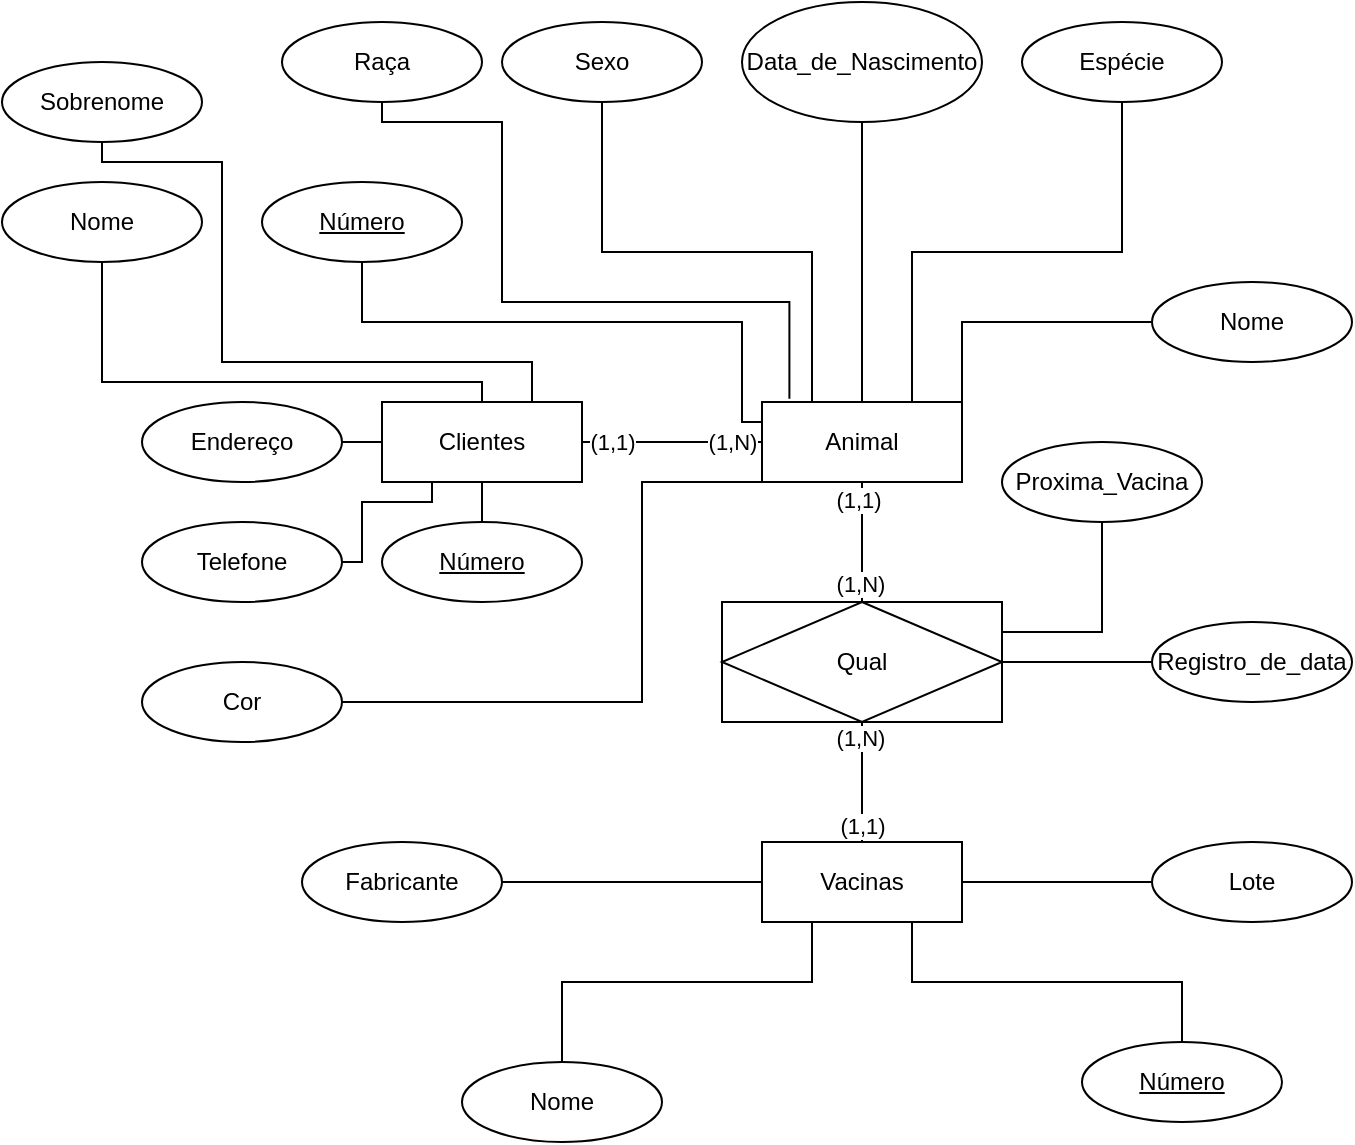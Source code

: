 <mxfile version="15.5.6" type="github">
  <diagram id="OfaU-4QBQ7z74oPHC75n" name="Page-1">
    <mxGraphModel dx="599" dy="342" grid="1" gridSize="10" guides="1" tooltips="1" connect="1" arrows="1" fold="1" page="1" pageScale="1" pageWidth="1169" pageHeight="827" math="0" shadow="0">
      <root>
        <mxCell id="0" />
        <mxCell id="1" parent="0" />
        <mxCell id="XUh88vk4pK_r7VHz1ewa-33" style="edgeStyle=orthogonalEdgeStyle;rounded=0;orthogonalLoop=1;jettySize=auto;html=1;exitX=0.75;exitY=0;exitDx=0;exitDy=0;entryX=0.5;entryY=1;entryDx=0;entryDy=0;endArrow=none;endFill=0;" edge="1" parent="1" source="XUh88vk4pK_r7VHz1ewa-2" target="XUh88vk4pK_r7VHz1ewa-32">
          <mxGeometry relative="1" as="geometry" />
        </mxCell>
        <mxCell id="XUh88vk4pK_r7VHz1ewa-35" style="edgeStyle=orthogonalEdgeStyle;rounded=0;orthogonalLoop=1;jettySize=auto;html=1;exitX=0.137;exitY=-0.041;exitDx=0;exitDy=0;entryX=0.5;entryY=1;entryDx=0;entryDy=0;endArrow=none;endFill=0;exitPerimeter=0;" edge="1" parent="1" source="XUh88vk4pK_r7VHz1ewa-2" target="XUh88vk4pK_r7VHz1ewa-34">
          <mxGeometry relative="1" as="geometry">
            <Array as="points">
              <mxPoint x="404" y="190" />
              <mxPoint x="260" y="190" />
              <mxPoint x="260" y="100" />
              <mxPoint x="200" y="100" />
            </Array>
          </mxGeometry>
        </mxCell>
        <mxCell id="XUh88vk4pK_r7VHz1ewa-38" style="edgeStyle=orthogonalEdgeStyle;rounded=0;orthogonalLoop=1;jettySize=auto;html=1;exitX=0;exitY=0.25;exitDx=0;exitDy=0;entryX=0.5;entryY=1;entryDx=0;entryDy=0;endArrow=none;endFill=0;" edge="1" parent="1" source="XUh88vk4pK_r7VHz1ewa-2" target="XUh88vk4pK_r7VHz1ewa-37">
          <mxGeometry relative="1" as="geometry">
            <Array as="points">
              <mxPoint x="380" y="250" />
              <mxPoint x="380" y="200" />
              <mxPoint x="190" y="200" />
            </Array>
          </mxGeometry>
        </mxCell>
        <mxCell id="XUh88vk4pK_r7VHz1ewa-2" value="Animal" style="whiteSpace=wrap;html=1;align=center;" vertex="1" parent="1">
          <mxGeometry x="390" y="240" width="100" height="40" as="geometry" />
        </mxCell>
        <mxCell id="XUh88vk4pK_r7VHz1ewa-24" style="edgeStyle=orthogonalEdgeStyle;rounded=0;orthogonalLoop=1;jettySize=auto;html=1;exitX=0;exitY=0.5;exitDx=0;exitDy=0;entryX=1;entryY=0;entryDx=0;entryDy=0;endArrow=none;endFill=0;" edge="1" parent="1" source="XUh88vk4pK_r7VHz1ewa-3" target="XUh88vk4pK_r7VHz1ewa-2">
          <mxGeometry relative="1" as="geometry" />
        </mxCell>
        <mxCell id="XUh88vk4pK_r7VHz1ewa-3" value="Nome" style="ellipse;whiteSpace=wrap;html=1;align=center;" vertex="1" parent="1">
          <mxGeometry x="585" y="180" width="100" height="40" as="geometry" />
        </mxCell>
        <mxCell id="XUh88vk4pK_r7VHz1ewa-13" style="edgeStyle=orthogonalEdgeStyle;rounded=0;orthogonalLoop=1;jettySize=auto;html=1;exitX=0.5;exitY=1;exitDx=0;exitDy=0;entryX=0.5;entryY=0;entryDx=0;entryDy=0;endArrow=none;endFill=0;" edge="1" parent="1" source="XUh88vk4pK_r7VHz1ewa-4" target="XUh88vk4pK_r7VHz1ewa-7">
          <mxGeometry relative="1" as="geometry" />
        </mxCell>
        <mxCell id="XUh88vk4pK_r7VHz1ewa-18" value="(1,N)" style="edgeLabel;html=1;align=center;verticalAlign=middle;resizable=0;points=[];" vertex="1" connectable="0" parent="XUh88vk4pK_r7VHz1ewa-13">
          <mxGeometry x="-0.74" y="-1" relative="1" as="geometry">
            <mxPoint as="offset" />
          </mxGeometry>
        </mxCell>
        <mxCell id="XUh88vk4pK_r7VHz1ewa-19" value="(1,1)" style="edgeLabel;html=1;align=center;verticalAlign=middle;resizable=0;points=[];" vertex="1" connectable="0" parent="XUh88vk4pK_r7VHz1ewa-13">
          <mxGeometry x="0.737" relative="1" as="geometry">
            <mxPoint as="offset" />
          </mxGeometry>
        </mxCell>
        <mxCell id="XUh88vk4pK_r7VHz1ewa-14" style="edgeStyle=orthogonalEdgeStyle;rounded=0;orthogonalLoop=1;jettySize=auto;html=1;exitX=0.5;exitY=0;exitDx=0;exitDy=0;entryX=0.5;entryY=1;entryDx=0;entryDy=0;endArrow=none;endFill=0;" edge="1" parent="1" source="XUh88vk4pK_r7VHz1ewa-4" target="XUh88vk4pK_r7VHz1ewa-2">
          <mxGeometry relative="1" as="geometry" />
        </mxCell>
        <mxCell id="XUh88vk4pK_r7VHz1ewa-16" value="(1,N)" style="edgeLabel;html=1;align=center;verticalAlign=middle;resizable=0;points=[];" vertex="1" connectable="0" parent="XUh88vk4pK_r7VHz1ewa-14">
          <mxGeometry x="-0.705" y="1" relative="1" as="geometry">
            <mxPoint as="offset" />
          </mxGeometry>
        </mxCell>
        <mxCell id="XUh88vk4pK_r7VHz1ewa-17" value="(1,1)" style="edgeLabel;html=1;align=center;verticalAlign=middle;resizable=0;points=[];" vertex="1" connectable="0" parent="XUh88vk4pK_r7VHz1ewa-14">
          <mxGeometry x="0.708" y="2" relative="1" as="geometry">
            <mxPoint as="offset" />
          </mxGeometry>
        </mxCell>
        <mxCell id="XUh88vk4pK_r7VHz1ewa-21" style="edgeStyle=orthogonalEdgeStyle;rounded=0;orthogonalLoop=1;jettySize=auto;html=1;exitX=1;exitY=0.5;exitDx=0;exitDy=0;entryX=0;entryY=0.5;entryDx=0;entryDy=0;endArrow=none;endFill=0;" edge="1" parent="1" source="XUh88vk4pK_r7VHz1ewa-4" target="XUh88vk4pK_r7VHz1ewa-20">
          <mxGeometry relative="1" as="geometry" />
        </mxCell>
        <mxCell id="XUh88vk4pK_r7VHz1ewa-60" style="edgeStyle=orthogonalEdgeStyle;rounded=0;orthogonalLoop=1;jettySize=auto;html=1;exitX=1;exitY=0.25;exitDx=0;exitDy=0;entryX=0.5;entryY=1;entryDx=0;entryDy=0;endArrow=none;endFill=0;" edge="1" parent="1" source="XUh88vk4pK_r7VHz1ewa-4" target="XUh88vk4pK_r7VHz1ewa-22">
          <mxGeometry relative="1" as="geometry" />
        </mxCell>
        <mxCell id="XUh88vk4pK_r7VHz1ewa-4" value="Qual" style="shape=associativeEntity;whiteSpace=wrap;html=1;align=center;" vertex="1" parent="1">
          <mxGeometry x="370" y="340" width="140" height="60" as="geometry" />
        </mxCell>
        <mxCell id="XUh88vk4pK_r7VHz1ewa-8" style="edgeStyle=orthogonalEdgeStyle;rounded=0;orthogonalLoop=1;jettySize=auto;html=1;exitX=1;exitY=0.5;exitDx=0;exitDy=0;endArrow=none;endFill=0;" edge="1" parent="1" source="XUh88vk4pK_r7VHz1ewa-6" target="XUh88vk4pK_r7VHz1ewa-2">
          <mxGeometry relative="1" as="geometry" />
        </mxCell>
        <mxCell id="XUh88vk4pK_r7VHz1ewa-11" value="(1,1)" style="edgeLabel;html=1;align=center;verticalAlign=middle;resizable=0;points=[];" vertex="1" connectable="0" parent="XUh88vk4pK_r7VHz1ewa-8">
          <mxGeometry x="-0.665" relative="1" as="geometry">
            <mxPoint as="offset" />
          </mxGeometry>
        </mxCell>
        <mxCell id="XUh88vk4pK_r7VHz1ewa-12" value="(1,N)" style="edgeLabel;html=1;align=center;verticalAlign=middle;resizable=0;points=[];" vertex="1" connectable="0" parent="XUh88vk4pK_r7VHz1ewa-8">
          <mxGeometry x="0.669" y="-2" relative="1" as="geometry">
            <mxPoint y="-2" as="offset" />
          </mxGeometry>
        </mxCell>
        <mxCell id="XUh88vk4pK_r7VHz1ewa-44" style="edgeStyle=orthogonalEdgeStyle;rounded=0;orthogonalLoop=1;jettySize=auto;html=1;exitX=0;exitY=0.5;exitDx=0;exitDy=0;entryX=1;entryY=0.5;entryDx=0;entryDy=0;endArrow=none;endFill=0;" edge="1" parent="1" source="XUh88vk4pK_r7VHz1ewa-6" target="XUh88vk4pK_r7VHz1ewa-43">
          <mxGeometry relative="1" as="geometry" />
        </mxCell>
        <mxCell id="XUh88vk4pK_r7VHz1ewa-59" style="edgeStyle=orthogonalEdgeStyle;rounded=0;orthogonalLoop=1;jettySize=auto;html=1;exitX=0.5;exitY=1;exitDx=0;exitDy=0;entryX=0.5;entryY=0;entryDx=0;entryDy=0;endArrow=none;endFill=0;" edge="1" parent="1" source="XUh88vk4pK_r7VHz1ewa-6" target="XUh88vk4pK_r7VHz1ewa-58">
          <mxGeometry relative="1" as="geometry" />
        </mxCell>
        <mxCell id="XUh88vk4pK_r7VHz1ewa-67" style="edgeStyle=orthogonalEdgeStyle;rounded=0;orthogonalLoop=1;jettySize=auto;html=1;exitX=0.25;exitY=1;exitDx=0;exitDy=0;entryX=1;entryY=0.5;entryDx=0;entryDy=0;endArrow=none;endFill=0;" edge="1" parent="1" source="XUh88vk4pK_r7VHz1ewa-6" target="XUh88vk4pK_r7VHz1ewa-66">
          <mxGeometry relative="1" as="geometry">
            <Array as="points">
              <mxPoint x="225" y="290" />
              <mxPoint x="190" y="290" />
              <mxPoint x="190" y="320" />
            </Array>
          </mxGeometry>
        </mxCell>
        <mxCell id="XUh88vk4pK_r7VHz1ewa-70" style="edgeStyle=orthogonalEdgeStyle;rounded=0;orthogonalLoop=1;jettySize=auto;html=1;exitX=0.5;exitY=0;exitDx=0;exitDy=0;entryX=0.5;entryY=1;entryDx=0;entryDy=0;endArrow=none;endFill=0;" edge="1" parent="1" source="XUh88vk4pK_r7VHz1ewa-6" target="XUh88vk4pK_r7VHz1ewa-63">
          <mxGeometry relative="1" as="geometry">
            <Array as="points">
              <mxPoint x="250" y="230" />
              <mxPoint x="60" y="230" />
            </Array>
          </mxGeometry>
        </mxCell>
        <mxCell id="XUh88vk4pK_r7VHz1ewa-74" style="edgeStyle=orthogonalEdgeStyle;rounded=0;orthogonalLoop=1;jettySize=auto;html=1;exitX=0.75;exitY=0;exitDx=0;exitDy=0;entryX=0.5;entryY=1;entryDx=0;entryDy=0;endArrow=none;endFill=0;" edge="1" parent="1" source="XUh88vk4pK_r7VHz1ewa-6" target="XUh88vk4pK_r7VHz1ewa-73">
          <mxGeometry relative="1" as="geometry">
            <Array as="points">
              <mxPoint x="275" y="220" />
              <mxPoint x="120" y="220" />
              <mxPoint x="120" y="120" />
              <mxPoint x="60" y="120" />
            </Array>
          </mxGeometry>
        </mxCell>
        <mxCell id="XUh88vk4pK_r7VHz1ewa-6" value="Clientes" style="whiteSpace=wrap;html=1;align=center;" vertex="1" parent="1">
          <mxGeometry x="200" y="240" width="100" height="40" as="geometry" />
        </mxCell>
        <mxCell id="XUh88vk4pK_r7VHz1ewa-47" style="edgeStyle=orthogonalEdgeStyle;rounded=0;orthogonalLoop=1;jettySize=auto;html=1;exitX=1;exitY=0.5;exitDx=0;exitDy=0;entryX=0;entryY=0.5;entryDx=0;entryDy=0;endArrow=none;endFill=0;" edge="1" parent="1" source="XUh88vk4pK_r7VHz1ewa-7" target="XUh88vk4pK_r7VHz1ewa-46">
          <mxGeometry relative="1" as="geometry" />
        </mxCell>
        <mxCell id="XUh88vk4pK_r7VHz1ewa-49" style="edgeStyle=orthogonalEdgeStyle;rounded=0;orthogonalLoop=1;jettySize=auto;html=1;exitX=0.75;exitY=1;exitDx=0;exitDy=0;entryX=0.5;entryY=0;entryDx=0;entryDy=0;endArrow=none;endFill=0;" edge="1" parent="1" source="XUh88vk4pK_r7VHz1ewa-7" target="XUh88vk4pK_r7VHz1ewa-48">
          <mxGeometry relative="1" as="geometry" />
        </mxCell>
        <mxCell id="XUh88vk4pK_r7VHz1ewa-54" style="edgeStyle=orthogonalEdgeStyle;rounded=0;orthogonalLoop=1;jettySize=auto;html=1;exitX=0.25;exitY=1;exitDx=0;exitDy=0;entryX=0.5;entryY=0;entryDx=0;entryDy=0;endArrow=none;endFill=0;" edge="1" parent="1" source="XUh88vk4pK_r7VHz1ewa-7" target="XUh88vk4pK_r7VHz1ewa-53">
          <mxGeometry relative="1" as="geometry">
            <Array as="points">
              <mxPoint x="415" y="530" />
              <mxPoint x="290" y="530" />
            </Array>
          </mxGeometry>
        </mxCell>
        <mxCell id="XUh88vk4pK_r7VHz1ewa-7" value="Vacinas" style="whiteSpace=wrap;html=1;align=center;" vertex="1" parent="1">
          <mxGeometry x="390" y="460" width="100" height="40" as="geometry" />
        </mxCell>
        <mxCell id="XUh88vk4pK_r7VHz1ewa-20" value="Registro_de_data" style="ellipse;whiteSpace=wrap;html=1;align=center;" vertex="1" parent="1">
          <mxGeometry x="585" y="350" width="100" height="40" as="geometry" />
        </mxCell>
        <mxCell id="XUh88vk4pK_r7VHz1ewa-22" value="Proxima_Vacina" style="ellipse;whiteSpace=wrap;html=1;align=center;" vertex="1" parent="1">
          <mxGeometry x="510" y="260" width="100" height="40" as="geometry" />
        </mxCell>
        <mxCell id="XUh88vk4pK_r7VHz1ewa-26" style="edgeStyle=orthogonalEdgeStyle;rounded=0;orthogonalLoop=1;jettySize=auto;html=1;exitX=0.5;exitY=1;exitDx=0;exitDy=0;endArrow=none;endFill=0;entryX=0.25;entryY=0;entryDx=0;entryDy=0;" edge="1" parent="1" source="XUh88vk4pK_r7VHz1ewa-25" target="XUh88vk4pK_r7VHz1ewa-2">
          <mxGeometry relative="1" as="geometry">
            <mxPoint x="410" y="210" as="targetPoint" />
          </mxGeometry>
        </mxCell>
        <mxCell id="XUh88vk4pK_r7VHz1ewa-25" value="Sexo&lt;span style=&quot;color: rgba(0 , 0 , 0 , 0) ; font-family: monospace ; font-size: 0px&quot;&gt;%3CmxGraphModel%3E%3Croot%3E%3CmxCell%20id%3D%220%22%2F%3E%3CmxCell%20id%3D%221%22%20parent%3D%220%22%2F%3E%3CmxCell%20id%3D%222%22%20value%3D%22Attribute%22%20style%3D%22ellipse%3BwhiteSpace%3Dwrap%3Bhtml%3D1%3Balign%3Dcenter%3B%22%20vertex%3D%221%22%20parent%3D%221%22%3E%3CmxGeometry%20x%3D%22230%22%20y%3D%2290%22%20width%3D%22100%22%20height%3D%2240%22%20as%3D%22geometry%22%2F%3E%3C%2FmxCell%3E%3C%2Froot%3E%3C%2FmxGraphModel%3E&lt;/span&gt;" style="ellipse;whiteSpace=wrap;html=1;align=center;" vertex="1" parent="1">
          <mxGeometry x="260" y="50" width="100" height="40" as="geometry" />
        </mxCell>
        <mxCell id="XUh88vk4pK_r7VHz1ewa-28" style="edgeStyle=orthogonalEdgeStyle;rounded=0;orthogonalLoop=1;jettySize=auto;html=1;exitX=0.5;exitY=0;exitDx=0;exitDy=0;entryX=0.25;entryY=0;entryDx=0;entryDy=0;endArrow=none;endFill=0;" edge="1" parent="1" source="XUh88vk4pK_r7VHz1ewa-2" target="XUh88vk4pK_r7VHz1ewa-2">
          <mxGeometry relative="1" as="geometry" />
        </mxCell>
        <mxCell id="XUh88vk4pK_r7VHz1ewa-32" value="Espécie" style="ellipse;whiteSpace=wrap;html=1;align=center;" vertex="1" parent="1">
          <mxGeometry x="520" y="50" width="100" height="40" as="geometry" />
        </mxCell>
        <mxCell id="XUh88vk4pK_r7VHz1ewa-34" value="Raça" style="ellipse;whiteSpace=wrap;html=1;align=center;" vertex="1" parent="1">
          <mxGeometry x="150" y="50" width="100" height="40" as="geometry" />
        </mxCell>
        <mxCell id="XUh88vk4pK_r7VHz1ewa-37" value="&lt;u&gt;Número&lt;/u&gt;" style="ellipse;whiteSpace=wrap;html=1;align=center;" vertex="1" parent="1">
          <mxGeometry x="140" y="130" width="100" height="40" as="geometry" />
        </mxCell>
        <mxCell id="XUh88vk4pK_r7VHz1ewa-40" style="edgeStyle=orthogonalEdgeStyle;rounded=0;orthogonalLoop=1;jettySize=auto;html=1;exitX=0.5;exitY=1;exitDx=0;exitDy=0;endArrow=none;endFill=0;entryX=0.5;entryY=0;entryDx=0;entryDy=0;" edge="1" parent="1" source="XUh88vk4pK_r7VHz1ewa-39" target="XUh88vk4pK_r7VHz1ewa-2">
          <mxGeometry relative="1" as="geometry">
            <mxPoint x="430" y="240" as="targetPoint" />
          </mxGeometry>
        </mxCell>
        <mxCell id="XUh88vk4pK_r7VHz1ewa-39" value="Data_de_Nascimento" style="ellipse;whiteSpace=wrap;html=1;align=center;" vertex="1" parent="1">
          <mxGeometry x="380" y="40" width="120" height="60" as="geometry" />
        </mxCell>
        <mxCell id="XUh88vk4pK_r7VHz1ewa-42" style="edgeStyle=orthogonalEdgeStyle;rounded=0;orthogonalLoop=1;jettySize=auto;html=1;exitX=1;exitY=0.5;exitDx=0;exitDy=0;entryX=0;entryY=1;entryDx=0;entryDy=0;endArrow=none;endFill=0;" edge="1" parent="1" source="XUh88vk4pK_r7VHz1ewa-41" target="XUh88vk4pK_r7VHz1ewa-2">
          <mxGeometry relative="1" as="geometry">
            <Array as="points">
              <mxPoint x="180" y="390" />
              <mxPoint x="330" y="390" />
              <mxPoint x="330" y="280" />
            </Array>
          </mxGeometry>
        </mxCell>
        <mxCell id="XUh88vk4pK_r7VHz1ewa-41" value="Cor" style="ellipse;whiteSpace=wrap;html=1;align=center;" vertex="1" parent="1">
          <mxGeometry x="80" y="370" width="100" height="40" as="geometry" />
        </mxCell>
        <mxCell id="XUh88vk4pK_r7VHz1ewa-43" value="Endereço" style="ellipse;whiteSpace=wrap;html=1;align=center;" vertex="1" parent="1">
          <mxGeometry x="80" y="240" width="100" height="40" as="geometry" />
        </mxCell>
        <mxCell id="XUh88vk4pK_r7VHz1ewa-46" value="Lote" style="ellipse;whiteSpace=wrap;html=1;align=center;" vertex="1" parent="1">
          <mxGeometry x="585" y="460" width="100" height="40" as="geometry" />
        </mxCell>
        <mxCell id="XUh88vk4pK_r7VHz1ewa-48" value="&lt;u&gt;Número&lt;/u&gt;" style="ellipse;whiteSpace=wrap;html=1;align=center;" vertex="1" parent="1">
          <mxGeometry x="550" y="560" width="100" height="40" as="geometry" />
        </mxCell>
        <mxCell id="XUh88vk4pK_r7VHz1ewa-51" style="edgeStyle=orthogonalEdgeStyle;rounded=0;orthogonalLoop=1;jettySize=auto;html=1;exitX=1;exitY=0.5;exitDx=0;exitDy=0;entryX=0;entryY=0.5;entryDx=0;entryDy=0;endArrow=none;endFill=0;" edge="1" parent="1" source="XUh88vk4pK_r7VHz1ewa-50" target="XUh88vk4pK_r7VHz1ewa-7">
          <mxGeometry relative="1" as="geometry" />
        </mxCell>
        <mxCell id="XUh88vk4pK_r7VHz1ewa-50" value="Fabricante" style="ellipse;whiteSpace=wrap;html=1;align=center;" vertex="1" parent="1">
          <mxGeometry x="160" y="460" width="100" height="40" as="geometry" />
        </mxCell>
        <mxCell id="XUh88vk4pK_r7VHz1ewa-53" value="Nome" style="ellipse;whiteSpace=wrap;html=1;align=center;" vertex="1" parent="1">
          <mxGeometry x="240" y="570" width="100" height="40" as="geometry" />
        </mxCell>
        <mxCell id="XUh88vk4pK_r7VHz1ewa-58" value="&lt;u&gt;Número&lt;/u&gt;" style="ellipse;whiteSpace=wrap;html=1;align=center;" vertex="1" parent="1">
          <mxGeometry x="200" y="300" width="100" height="40" as="geometry" />
        </mxCell>
        <mxCell id="XUh88vk4pK_r7VHz1ewa-63" value="Nome" style="ellipse;whiteSpace=wrap;html=1;align=center;" vertex="1" parent="1">
          <mxGeometry x="10" y="130" width="100" height="40" as="geometry" />
        </mxCell>
        <mxCell id="XUh88vk4pK_r7VHz1ewa-66" value="Telefone" style="ellipse;whiteSpace=wrap;html=1;align=center;" vertex="1" parent="1">
          <mxGeometry x="80" y="300" width="100" height="40" as="geometry" />
        </mxCell>
        <mxCell id="XUh88vk4pK_r7VHz1ewa-73" value="Sobrenome" style="ellipse;whiteSpace=wrap;html=1;align=center;" vertex="1" parent="1">
          <mxGeometry x="10" y="70" width="100" height="40" as="geometry" />
        </mxCell>
      </root>
    </mxGraphModel>
  </diagram>
</mxfile>
